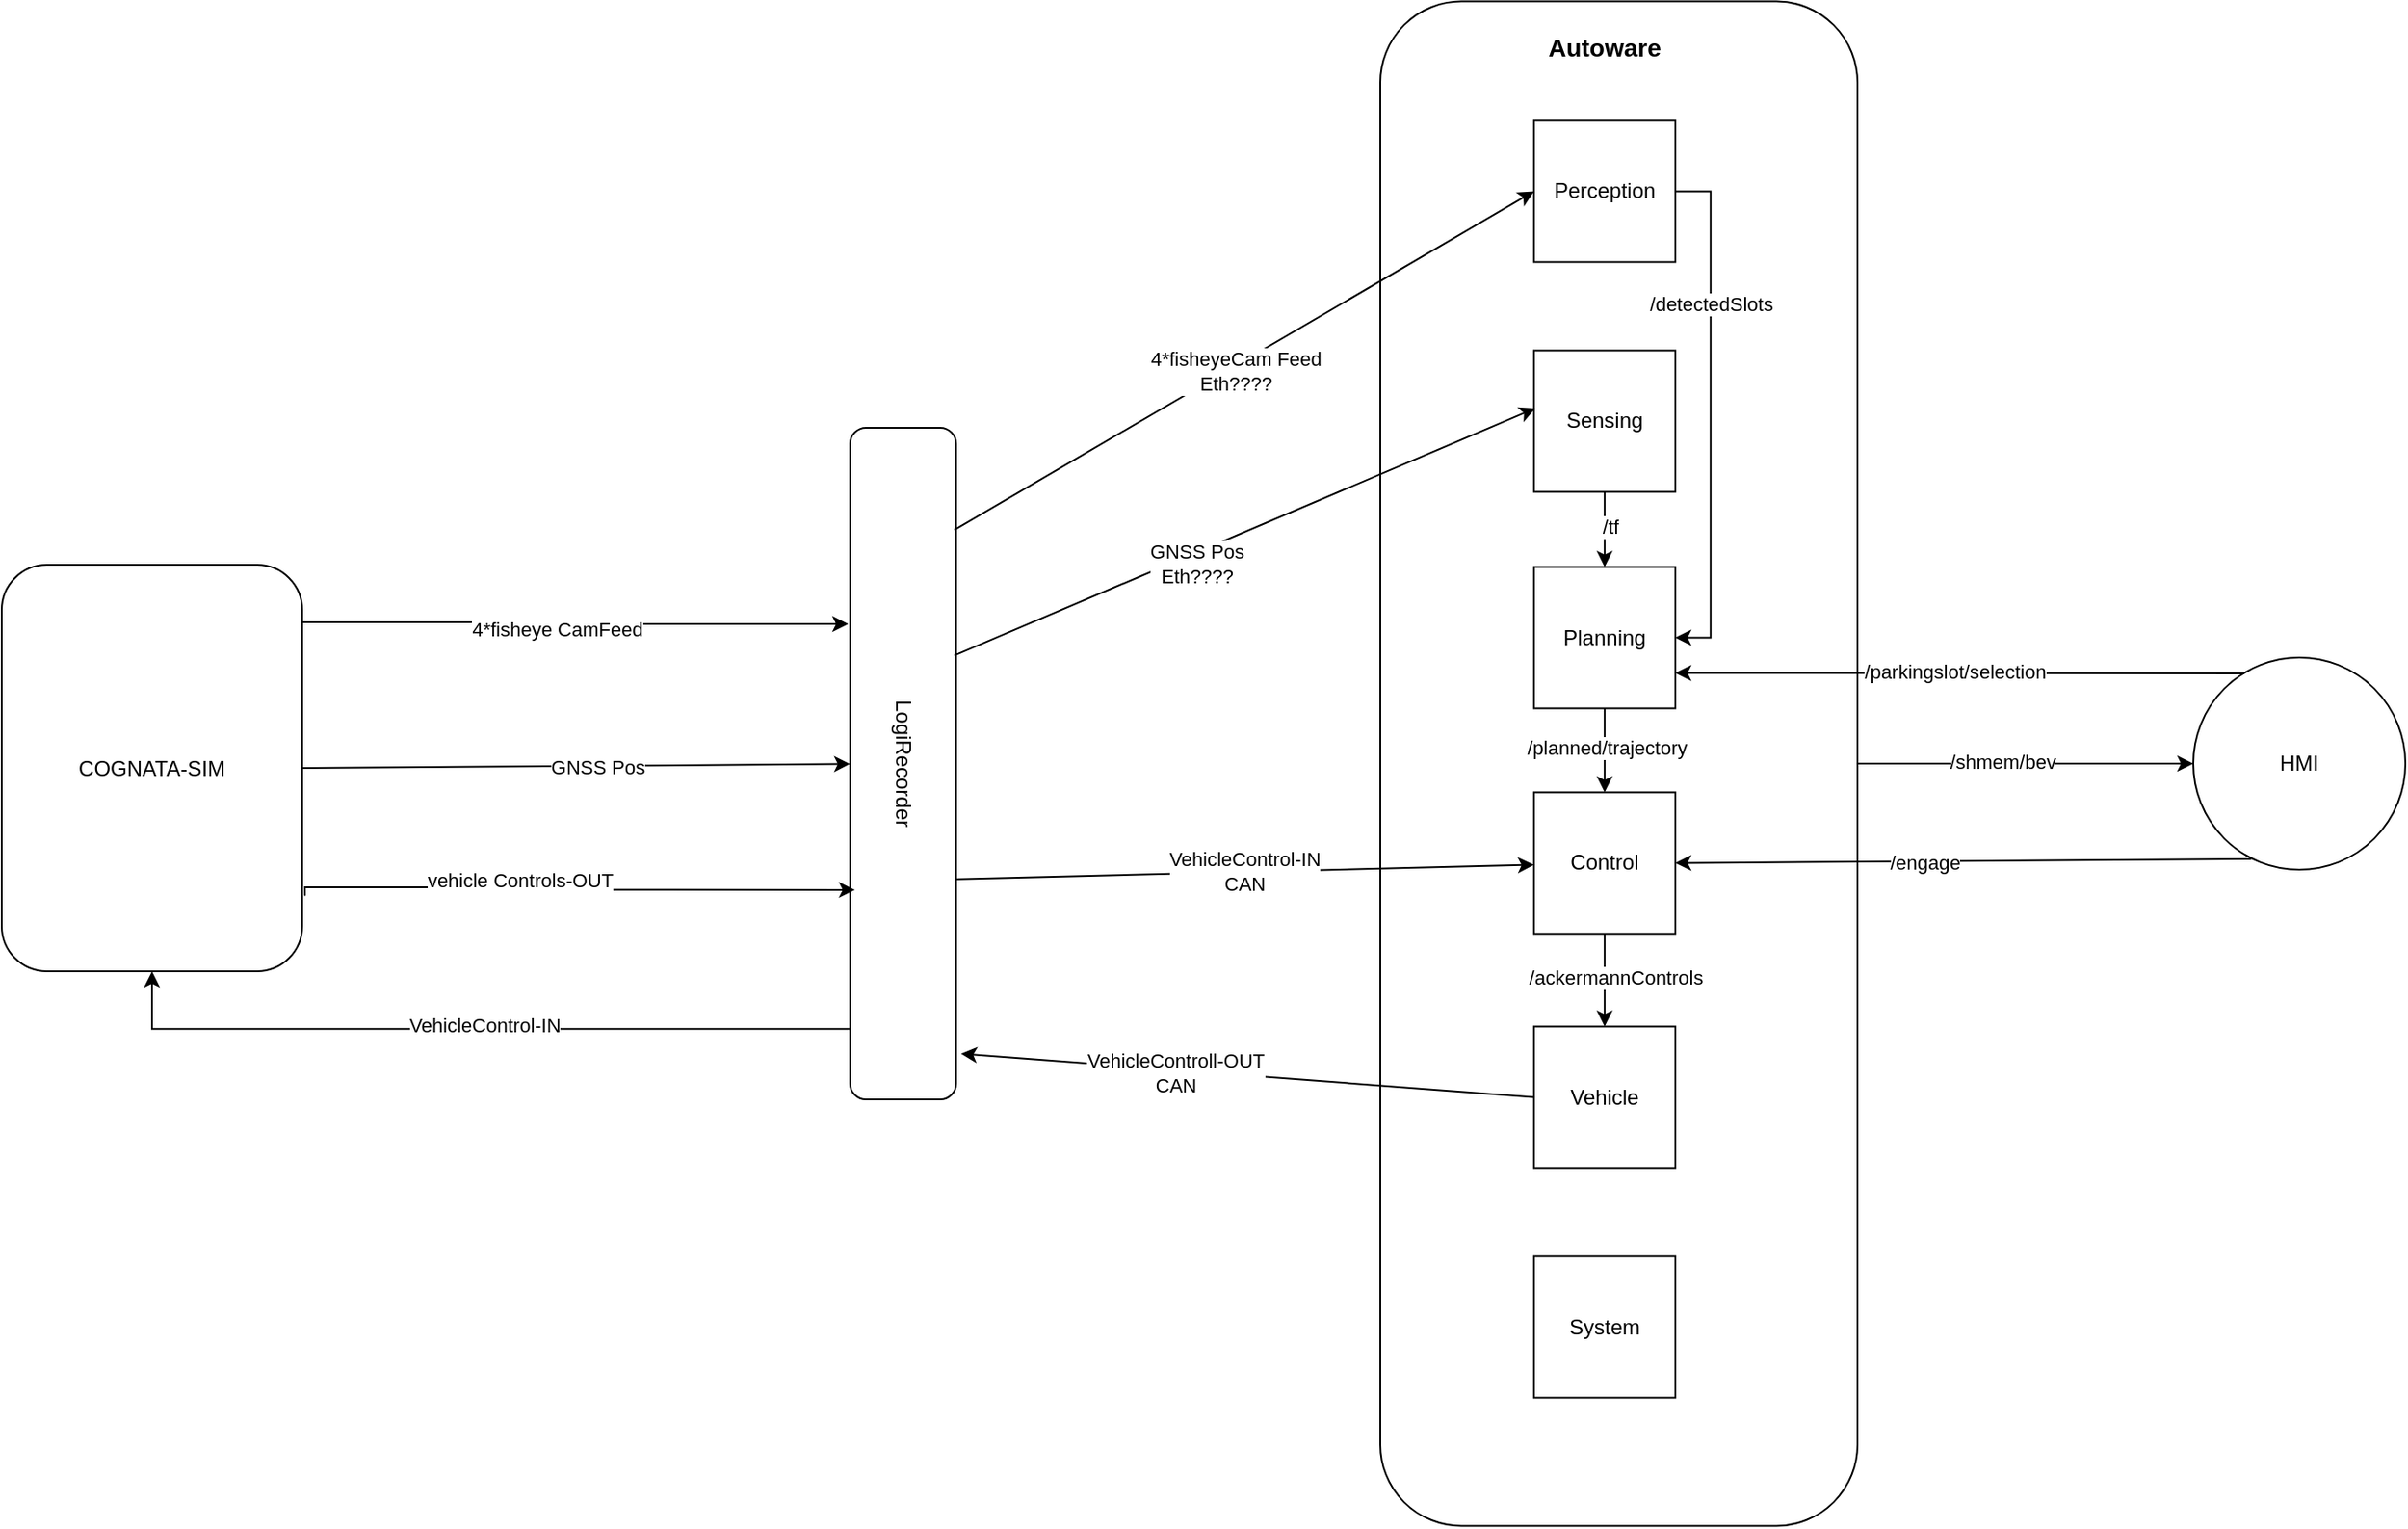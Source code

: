 <mxfile version="22.1.1" type="github">
  <diagram name="Page-1" id="wcizlnCcUbV-gU-KcKiG">
    <mxGraphModel dx="3491" dy="2096" grid="1" gridSize="10" guides="1" tooltips="1" connect="1" arrows="1" fold="1" page="1" pageScale="1" pageWidth="850" pageHeight="1100" math="0" shadow="0">
      <root>
        <mxCell id="0" />
        <mxCell id="1" parent="0" />
        <mxCell id="jTMpVS3Jqqhzofr3cZq7-164" value="COGNATA-SIM" style="rounded=1;whiteSpace=wrap;html=1;" vertex="1" parent="1">
          <mxGeometry x="-1620" y="-622.5" width="170" height="230" as="geometry" />
        </mxCell>
        <mxCell id="jTMpVS3Jqqhzofr3cZq7-190" style="edgeStyle=orthogonalEdgeStyle;rounded=0;orthogonalLoop=1;jettySize=auto;html=1;exitX=0.895;exitY=0.954;exitDx=0;exitDy=0;entryX=0.5;entryY=1;entryDx=0;entryDy=0;exitPerimeter=0;" edge="1" parent="1" source="jTMpVS3Jqqhzofr3cZq7-165" target="jTMpVS3Jqqhzofr3cZq7-164">
          <mxGeometry relative="1" as="geometry">
            <Array as="points">
              <mxPoint x="-1535" y="-360" />
            </Array>
          </mxGeometry>
        </mxCell>
        <mxCell id="jTMpVS3Jqqhzofr3cZq7-191" value="VehicleControl-IN" style="edgeLabel;html=1;align=center;verticalAlign=middle;resizable=0;points=[];" vertex="1" connectable="0" parent="jTMpVS3Jqqhzofr3cZq7-190">
          <mxGeometry x="-0.023" y="-2" relative="1" as="geometry">
            <mxPoint as="offset" />
          </mxGeometry>
        </mxCell>
        <mxCell id="jTMpVS3Jqqhzofr3cZq7-165" value="LogiRecorder" style="rounded=1;whiteSpace=wrap;html=1;rotation=90;" vertex="1" parent="1">
          <mxGeometry x="-1300" y="-540" width="380" height="60" as="geometry" />
        </mxCell>
        <mxCell id="jTMpVS3Jqqhzofr3cZq7-166" value="" style="rounded=1;whiteSpace=wrap;html=1;arcSize=17;" vertex="1" parent="1">
          <mxGeometry x="-840" y="-941.25" width="270" height="862.5" as="geometry" />
        </mxCell>
        <mxCell id="jTMpVS3Jqqhzofr3cZq7-171" style="edgeStyle=orthogonalEdgeStyle;rounded=0;orthogonalLoop=1;jettySize=auto;html=1;exitX=1.009;exitY=0.814;exitDx=0;exitDy=0;exitPerimeter=0;entryX=0.688;entryY=0.954;entryDx=0;entryDy=0;entryPerimeter=0;" edge="1" parent="1" source="jTMpVS3Jqqhzofr3cZq7-164" target="jTMpVS3Jqqhzofr3cZq7-165">
          <mxGeometry relative="1" as="geometry">
            <mxPoint x="-1460" y="-492.96" as="sourcePoint" />
            <mxPoint x="-1280" y="-400" as="targetPoint" />
            <Array as="points">
              <mxPoint x="-1448" y="-440" />
              <mxPoint x="-1280" y="-440" />
              <mxPoint x="-1280" y="-439" />
            </Array>
          </mxGeometry>
        </mxCell>
        <mxCell id="jTMpVS3Jqqhzofr3cZq7-174" value="vehicle Controls-OUT" style="edgeLabel;html=1;align=center;verticalAlign=middle;resizable=0;points=[];" vertex="1" connectable="0" parent="jTMpVS3Jqqhzofr3cZq7-171">
          <mxGeometry x="-0.207" y="4" relative="1" as="geometry">
            <mxPoint as="offset" />
          </mxGeometry>
        </mxCell>
        <mxCell id="jTMpVS3Jqqhzofr3cZq7-175" style="edgeStyle=orthogonalEdgeStyle;rounded=0;orthogonalLoop=1;jettySize=auto;html=1;exitX=1.001;exitY=0.369;exitDx=0;exitDy=0;exitPerimeter=0;entryX=0.538;entryY=1.017;entryDx=0;entryDy=0;entryPerimeter=0;" edge="1" parent="1">
          <mxGeometry relative="1" as="geometry">
            <mxPoint x="-1450" y="-589.96" as="sourcePoint" />
            <mxPoint x="-1141" y="-589" as="targetPoint" />
            <Array as="points">
              <mxPoint x="-1295" y="-589" />
            </Array>
          </mxGeometry>
        </mxCell>
        <mxCell id="jTMpVS3Jqqhzofr3cZq7-176" value="4*fisheye CamFeed" style="edgeLabel;html=1;align=center;verticalAlign=middle;resizable=0;points=[];" vertex="1" connectable="0" parent="jTMpVS3Jqqhzofr3cZq7-175">
          <mxGeometry x="-0.071" y="-4" relative="1" as="geometry">
            <mxPoint as="offset" />
          </mxGeometry>
        </mxCell>
        <mxCell id="jTMpVS3Jqqhzofr3cZq7-218" style="edgeStyle=orthogonalEdgeStyle;rounded=0;orthogonalLoop=1;jettySize=auto;html=1;exitX=1;exitY=0.5;exitDx=0;exitDy=0;entryX=1;entryY=0.5;entryDx=0;entryDy=0;" edge="1" parent="1" source="jTMpVS3Jqqhzofr3cZq7-195" target="jTMpVS3Jqqhzofr3cZq7-197">
          <mxGeometry relative="1" as="geometry" />
        </mxCell>
        <mxCell id="jTMpVS3Jqqhzofr3cZq7-221" value="/detectedSlots" style="edgeLabel;html=1;align=center;verticalAlign=middle;resizable=0;points=[];" vertex="1" connectable="0" parent="jTMpVS3Jqqhzofr3cZq7-218">
          <mxGeometry x="-0.306" relative="1" as="geometry">
            <mxPoint y="-18" as="offset" />
          </mxGeometry>
        </mxCell>
        <mxCell id="jTMpVS3Jqqhzofr3cZq7-195" value="Perception" style="whiteSpace=wrap;html=1;aspect=fixed;" vertex="1" parent="1">
          <mxGeometry x="-753.06" y="-873.75" width="80" height="80" as="geometry" />
        </mxCell>
        <mxCell id="jTMpVS3Jqqhzofr3cZq7-217" style="edgeStyle=orthogonalEdgeStyle;rounded=0;orthogonalLoop=1;jettySize=auto;html=1;exitX=0.5;exitY=1;exitDx=0;exitDy=0;" edge="1" parent="1" source="jTMpVS3Jqqhzofr3cZq7-196" target="jTMpVS3Jqqhzofr3cZq7-197">
          <mxGeometry relative="1" as="geometry" />
        </mxCell>
        <mxCell id="jTMpVS3Jqqhzofr3cZq7-222" value="/tf" style="edgeLabel;html=1;align=center;verticalAlign=middle;resizable=0;points=[];" vertex="1" connectable="0" parent="jTMpVS3Jqqhzofr3cZq7-217">
          <mxGeometry x="-0.106" y="3" relative="1" as="geometry">
            <mxPoint as="offset" />
          </mxGeometry>
        </mxCell>
        <mxCell id="jTMpVS3Jqqhzofr3cZq7-196" value="Sensing" style="whiteSpace=wrap;html=1;aspect=fixed;" vertex="1" parent="1">
          <mxGeometry x="-753.06" y="-743.75" width="80" height="80" as="geometry" />
        </mxCell>
        <mxCell id="jTMpVS3Jqqhzofr3cZq7-219" style="edgeStyle=orthogonalEdgeStyle;rounded=0;orthogonalLoop=1;jettySize=auto;html=1;exitX=0.5;exitY=1;exitDx=0;exitDy=0;entryX=0.5;entryY=0;entryDx=0;entryDy=0;" edge="1" parent="1" source="jTMpVS3Jqqhzofr3cZq7-197" target="jTMpVS3Jqqhzofr3cZq7-198">
          <mxGeometry relative="1" as="geometry" />
        </mxCell>
        <mxCell id="jTMpVS3Jqqhzofr3cZq7-225" value="/planned/trajectory" style="edgeLabel;html=1;align=center;verticalAlign=middle;resizable=0;points=[];" vertex="1" connectable="0" parent="jTMpVS3Jqqhzofr3cZq7-219">
          <mxGeometry x="-0.095" y="1" relative="1" as="geometry">
            <mxPoint as="offset" />
          </mxGeometry>
        </mxCell>
        <mxCell id="jTMpVS3Jqqhzofr3cZq7-197" value="Planning" style="whiteSpace=wrap;html=1;aspect=fixed;" vertex="1" parent="1">
          <mxGeometry x="-753.06" y="-621.25" width="80" height="80" as="geometry" />
        </mxCell>
        <mxCell id="jTMpVS3Jqqhzofr3cZq7-220" style="edgeStyle=orthogonalEdgeStyle;rounded=0;orthogonalLoop=1;jettySize=auto;html=1;exitX=0.5;exitY=1;exitDx=0;exitDy=0;" edge="1" parent="1" source="jTMpVS3Jqqhzofr3cZq7-198" target="jTMpVS3Jqqhzofr3cZq7-202">
          <mxGeometry relative="1" as="geometry" />
        </mxCell>
        <mxCell id="jTMpVS3Jqqhzofr3cZq7-226" value="/ackermannControls" style="edgeLabel;html=1;align=center;verticalAlign=middle;resizable=0;points=[];" vertex="1" connectable="0" parent="jTMpVS3Jqqhzofr3cZq7-220">
          <mxGeometry x="-0.086" y="6" relative="1" as="geometry">
            <mxPoint as="offset" />
          </mxGeometry>
        </mxCell>
        <mxCell id="jTMpVS3Jqqhzofr3cZq7-198" value="Control" style="whiteSpace=wrap;html=1;aspect=fixed;" vertex="1" parent="1">
          <mxGeometry x="-753.06" y="-493.75" width="80" height="80" as="geometry" />
        </mxCell>
        <mxCell id="jTMpVS3Jqqhzofr3cZq7-199" value="" style="endArrow=classic;html=1;rounded=0;exitX=1;exitY=0.5;exitDx=0;exitDy=0;" edge="1" parent="1" source="jTMpVS3Jqqhzofr3cZq7-164" target="jTMpVS3Jqqhzofr3cZq7-165">
          <mxGeometry width="50" height="50" relative="1" as="geometry">
            <mxPoint x="-960" y="-520" as="sourcePoint" />
            <mxPoint x="-910" y="-570" as="targetPoint" />
          </mxGeometry>
        </mxCell>
        <mxCell id="jTMpVS3Jqqhzofr3cZq7-201" value="GNSS Pos" style="edgeLabel;html=1;align=center;verticalAlign=middle;resizable=0;points=[];" vertex="1" connectable="0" parent="jTMpVS3Jqqhzofr3cZq7-199">
          <mxGeometry x="0.074" relative="1" as="geometry">
            <mxPoint as="offset" />
          </mxGeometry>
        </mxCell>
        <mxCell id="jTMpVS3Jqqhzofr3cZq7-202" value="Vehicle" style="whiteSpace=wrap;html=1;aspect=fixed;" vertex="1" parent="1">
          <mxGeometry x="-753.06" y="-361.25" width="80" height="80" as="geometry" />
        </mxCell>
        <mxCell id="jTMpVS3Jqqhzofr3cZq7-203" value="System" style="whiteSpace=wrap;html=1;aspect=fixed;" vertex="1" parent="1">
          <mxGeometry x="-753.06" y="-231.25" width="80" height="80" as="geometry" />
        </mxCell>
        <mxCell id="jTMpVS3Jqqhzofr3cZq7-204" value="" style="endArrow=classic;html=1;rounded=0;exitX=0.152;exitY=0.017;exitDx=0;exitDy=0;exitPerimeter=0;entryX=0;entryY=0.5;entryDx=0;entryDy=0;" edge="1" parent="1" source="jTMpVS3Jqqhzofr3cZq7-165" target="jTMpVS3Jqqhzofr3cZq7-195">
          <mxGeometry width="50" height="50" relative="1" as="geometry">
            <mxPoint x="-960" y="-510" as="sourcePoint" />
            <mxPoint x="-910" y="-560" as="targetPoint" />
          </mxGeometry>
        </mxCell>
        <mxCell id="jTMpVS3Jqqhzofr3cZq7-205" value="4*fisheyeCam Feed&lt;br&gt;Eth????" style="edgeLabel;html=1;align=center;verticalAlign=middle;resizable=0;points=[];" vertex="1" connectable="0" parent="jTMpVS3Jqqhzofr3cZq7-204">
          <mxGeometry x="-0.039" y="-2" relative="1" as="geometry">
            <mxPoint as="offset" />
          </mxGeometry>
        </mxCell>
        <mxCell id="jTMpVS3Jqqhzofr3cZq7-206" value="" style="endArrow=classic;html=1;rounded=0;exitX=0.339;exitY=0.017;exitDx=0;exitDy=0;exitPerimeter=0;entryX=0.01;entryY=0.409;entryDx=0;entryDy=0;entryPerimeter=0;" edge="1" parent="1" source="jTMpVS3Jqqhzofr3cZq7-165" target="jTMpVS3Jqqhzofr3cZq7-196">
          <mxGeometry width="50" height="50" relative="1" as="geometry">
            <mxPoint x="-960" y="-510" as="sourcePoint" />
            <mxPoint x="-910" y="-560" as="targetPoint" />
          </mxGeometry>
        </mxCell>
        <mxCell id="jTMpVS3Jqqhzofr3cZq7-207" value="GNSS Pos&lt;br&gt;Eth????" style="edgeLabel;html=1;align=center;verticalAlign=middle;resizable=0;points=[];" vertex="1" connectable="0" parent="jTMpVS3Jqqhzofr3cZq7-206">
          <mxGeometry x="-0.183" y="-5" relative="1" as="geometry">
            <mxPoint as="offset" />
          </mxGeometry>
        </mxCell>
        <mxCell id="jTMpVS3Jqqhzofr3cZq7-212" value="" style="endArrow=classic;html=1;rounded=0;exitX=0;exitY=0.5;exitDx=0;exitDy=0;entryX=0.932;entryY=-0.046;entryDx=0;entryDy=0;entryPerimeter=0;" edge="1" parent="1" source="jTMpVS3Jqqhzofr3cZq7-202" target="jTMpVS3Jqqhzofr3cZq7-165">
          <mxGeometry width="50" height="50" relative="1" as="geometry">
            <mxPoint x="-960" y="-510" as="sourcePoint" />
            <mxPoint x="-910" y="-560" as="targetPoint" />
          </mxGeometry>
        </mxCell>
        <mxCell id="jTMpVS3Jqqhzofr3cZq7-213" value="VehicleControll-OUT&lt;br&gt;CAN" style="edgeLabel;html=1;align=center;verticalAlign=middle;resizable=0;points=[];" vertex="1" connectable="0" parent="jTMpVS3Jqqhzofr3cZq7-212">
          <mxGeometry x="0.252" y="1" relative="1" as="geometry">
            <mxPoint as="offset" />
          </mxGeometry>
        </mxCell>
        <mxCell id="jTMpVS3Jqqhzofr3cZq7-214" value="" style="endArrow=classic;html=1;rounded=0;exitX=0.672;exitY=-0.004;exitDx=0;exitDy=0;exitPerimeter=0;" edge="1" parent="1" source="jTMpVS3Jqqhzofr3cZq7-165" target="jTMpVS3Jqqhzofr3cZq7-198">
          <mxGeometry width="50" height="50" relative="1" as="geometry">
            <mxPoint x="-960" y="-510" as="sourcePoint" />
            <mxPoint x="-910" y="-560" as="targetPoint" />
          </mxGeometry>
        </mxCell>
        <mxCell id="jTMpVS3Jqqhzofr3cZq7-215" value="VehicleControl-IN&lt;br&gt;CAN" style="edgeLabel;html=1;align=center;verticalAlign=middle;resizable=0;points=[];" vertex="1" connectable="0" parent="jTMpVS3Jqqhzofr3cZq7-214">
          <mxGeometry x="-0.005" y="1" relative="1" as="geometry">
            <mxPoint as="offset" />
          </mxGeometry>
        </mxCell>
        <mxCell id="jTMpVS3Jqqhzofr3cZq7-227" value="" style="endArrow=classic;html=1;rounded=0;exitX=1;exitY=0.5;exitDx=0;exitDy=0;entryX=0;entryY=0.5;entryDx=0;entryDy=0;" edge="1" parent="1" source="jTMpVS3Jqqhzofr3cZq7-166" target="jTMpVS3Jqqhzofr3cZq7-229">
          <mxGeometry width="50" height="50" relative="1" as="geometry">
            <mxPoint x="-510" y="-500" as="sourcePoint" />
            <mxPoint x="-390" y="-510.0" as="targetPoint" />
          </mxGeometry>
        </mxCell>
        <mxCell id="jTMpVS3Jqqhzofr3cZq7-228" value="/shmem/bev" style="edgeLabel;html=1;align=center;verticalAlign=middle;resizable=0;points=[];" vertex="1" connectable="0" parent="jTMpVS3Jqqhzofr3cZq7-227">
          <mxGeometry x="-0.136" y="1" relative="1" as="geometry">
            <mxPoint as="offset" />
          </mxGeometry>
        </mxCell>
        <mxCell id="jTMpVS3Jqqhzofr3cZq7-229" value="HMI" style="ellipse;whiteSpace=wrap;html=1;aspect=fixed;" vertex="1" parent="1">
          <mxGeometry x="-380" y="-570" width="120" height="120" as="geometry" />
        </mxCell>
        <mxCell id="jTMpVS3Jqqhzofr3cZq7-234" value="" style="endArrow=classic;html=1;rounded=0;entryX=1;entryY=0.5;entryDx=0;entryDy=0;exitX=0.273;exitY=0.95;exitDx=0;exitDy=0;exitPerimeter=0;" edge="1" parent="1" source="jTMpVS3Jqqhzofr3cZq7-229" target="jTMpVS3Jqqhzofr3cZq7-198">
          <mxGeometry width="50" height="50" relative="1" as="geometry">
            <mxPoint x="-460" y="-380" as="sourcePoint" />
            <mxPoint x="-410" y="-430" as="targetPoint" />
          </mxGeometry>
        </mxCell>
        <mxCell id="jTMpVS3Jqqhzofr3cZq7-235" value="/engage" style="edgeLabel;html=1;align=center;verticalAlign=middle;resizable=0;points=[];" vertex="1" connectable="0" parent="jTMpVS3Jqqhzofr3cZq7-234">
          <mxGeometry x="0.136" relative="1" as="geometry">
            <mxPoint as="offset" />
          </mxGeometry>
        </mxCell>
        <mxCell id="jTMpVS3Jqqhzofr3cZq7-236" value="" style="endArrow=classic;html=1;rounded=0;entryX=1;entryY=0.75;entryDx=0;entryDy=0;exitX=0.242;exitY=0.075;exitDx=0;exitDy=0;exitPerimeter=0;" edge="1" parent="1" source="jTMpVS3Jqqhzofr3cZq7-229" target="jTMpVS3Jqqhzofr3cZq7-197">
          <mxGeometry width="50" height="50" relative="1" as="geometry">
            <mxPoint x="-425" y="-590" as="sourcePoint" />
            <mxPoint x="-375" y="-640" as="targetPoint" />
          </mxGeometry>
        </mxCell>
        <mxCell id="jTMpVS3Jqqhzofr3cZq7-237" value="/parkingslot/selection" style="edgeLabel;html=1;align=center;verticalAlign=middle;resizable=0;points=[];" vertex="1" connectable="0" parent="jTMpVS3Jqqhzofr3cZq7-236">
          <mxGeometry x="0.017" y="-1" relative="1" as="geometry">
            <mxPoint as="offset" />
          </mxGeometry>
        </mxCell>
        <mxCell id="jTMpVS3Jqqhzofr3cZq7-238" value="&lt;font style=&quot;font-size: 14px;&quot;&gt;&lt;b&gt;Autoware&lt;/b&gt;&lt;/font&gt;" style="text;html=1;strokeColor=none;fillColor=none;align=center;verticalAlign=middle;whiteSpace=wrap;rounded=0;" vertex="1" parent="1">
          <mxGeometry x="-743.06" y="-930" width="60" height="30" as="geometry" />
        </mxCell>
      </root>
    </mxGraphModel>
  </diagram>
</mxfile>
